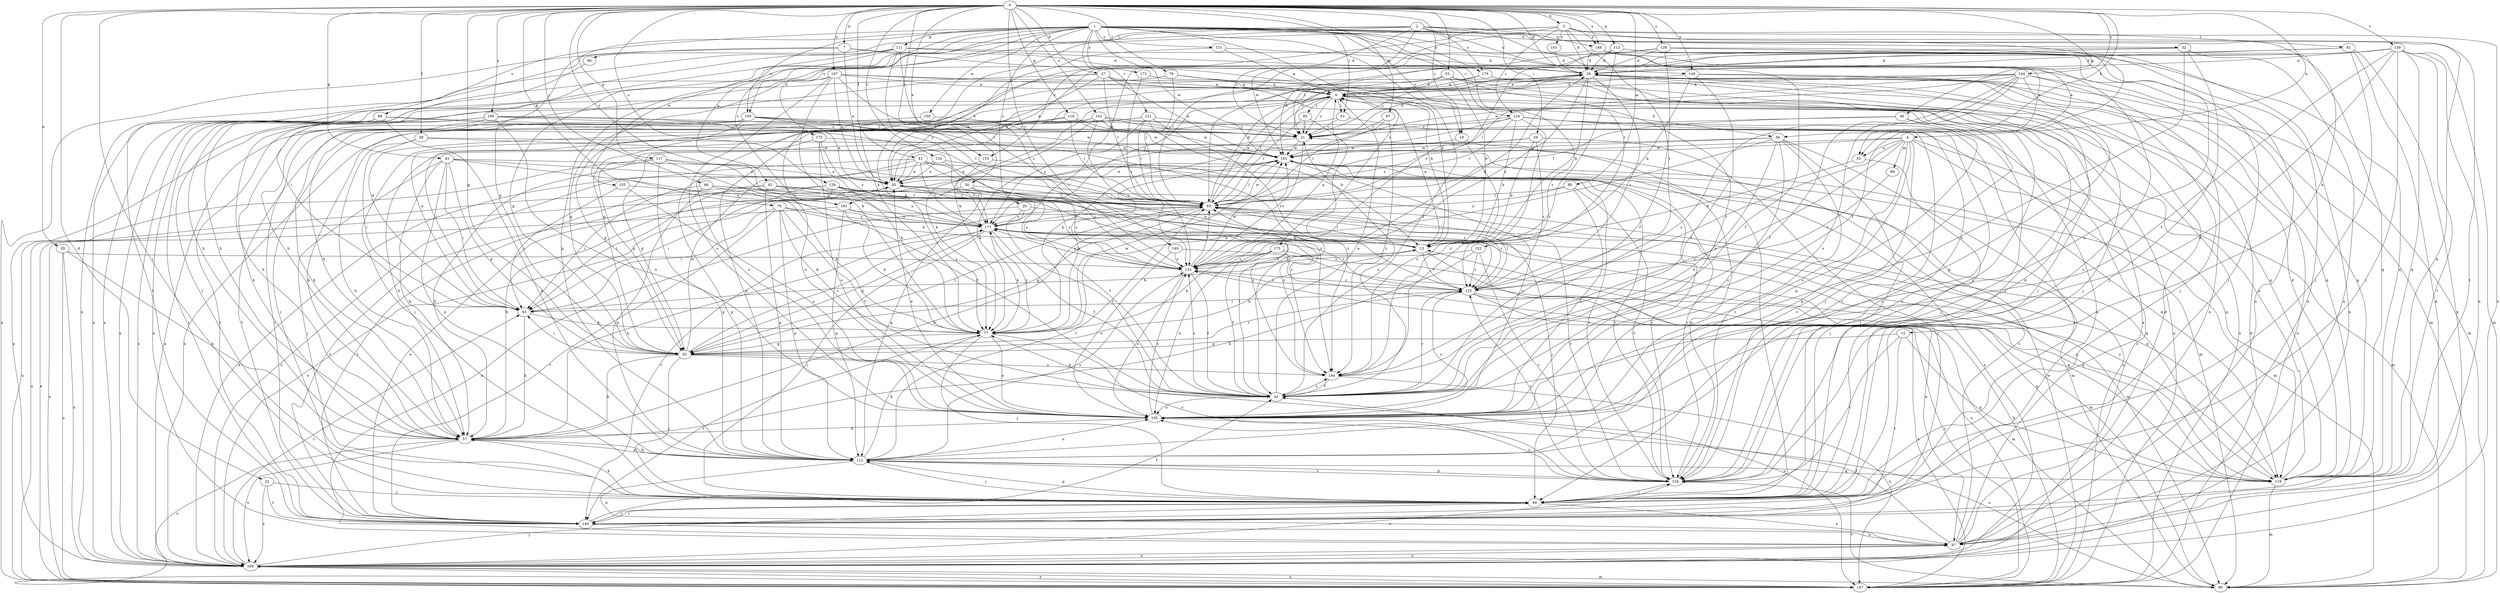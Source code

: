 strict digraph  {
0;
1;
2;
3;
4;
6;
7;
12;
13;
19;
20;
21;
22;
27;
28;
29;
30;
32;
33;
35;
38;
41;
42;
43;
46;
50;
55;
56;
57;
59;
61;
63;
66;
69;
76;
77;
79;
80;
81;
82;
83;
85;
87;
89;
90;
92;
97;
98;
100;
101;
105;
111;
112;
113;
117;
118;
119;
121;
122;
124;
125;
128;
129;
131;
133;
134;
139;
140;
141;
144;
146;
147;
149;
153;
154;
155;
158;
161;
167;
168;
169;
172;
173;
175;
176;
177;
180;
183;
184;
0 -> 3  [label=a];
0 -> 4  [label=a];
0 -> 7  [label=b];
0 -> 19  [label=c];
0 -> 22  [label=d];
0 -> 27  [label=d];
0 -> 28  [label=d];
0 -> 29  [label=e];
0 -> 30  [label=e];
0 -> 38  [label=f];
0 -> 41  [label=f];
0 -> 43  [label=g];
0 -> 46  [label=g];
0 -> 50  [label=g];
0 -> 55  [label=h];
0 -> 56  [label=h];
0 -> 59  [label=i];
0 -> 61  [label=i];
0 -> 66  [label=j];
0 -> 69  [label=j];
0 -> 76  [label=k];
0 -> 79  [label=l];
0 -> 85  [label=m];
0 -> 87  [label=m];
0 -> 113  [label=q];
0 -> 117  [label=q];
0 -> 118  [label=q];
0 -> 128  [label=s];
0 -> 129  [label=s];
0 -> 134  [label=t];
0 -> 139  [label=t];
0 -> 141  [label=u];
0 -> 144  [label=u];
0 -> 146  [label=u];
0 -> 149  [label=v];
0 -> 153  [label=v];
0 -> 167  [label=x];
0 -> 168  [label=x];
0 -> 180  [label=z];
0 -> 183  [label=z];
1 -> 12  [label=b];
1 -> 19  [label=c];
1 -> 20  [label=c];
1 -> 32  [label=e];
1 -> 33  [label=e];
1 -> 42  [label=f];
1 -> 50  [label=g];
1 -> 92  [label=n];
1 -> 98  [label=o];
1 -> 100  [label=o];
1 -> 111  [label=p];
1 -> 119  [label=q];
1 -> 121  [label=r];
1 -> 122  [label=r];
1 -> 124  [label=r];
1 -> 131  [label=s];
1 -> 140  [label=t];
1 -> 155  [label=w];
1 -> 158  [label=w];
1 -> 161  [label=w];
1 -> 172  [label=y];
1 -> 173  [label=y];
1 -> 175  [label=y];
1 -> 176  [label=y];
1 -> 183  [label=z];
2 -> 21  [label=c];
2 -> 33  [label=e];
2 -> 80  [label=l];
2 -> 81  [label=l];
2 -> 100  [label=o];
2 -> 112  [label=p];
2 -> 146  [label=u];
2 -> 168  [label=x];
2 -> 176  [label=y];
2 -> 177  [label=y];
3 -> 28  [label=d];
3 -> 42  [label=f];
3 -> 77  [label=k];
3 -> 101  [label=o];
3 -> 124  [label=r];
3 -> 125  [label=r];
3 -> 153  [label=v];
3 -> 161  [label=w];
3 -> 168  [label=x];
3 -> 169  [label=x];
4 -> 33  [label=e];
4 -> 89  [label=m];
4 -> 90  [label=m];
4 -> 105  [label=o];
4 -> 112  [label=p];
4 -> 119  [label=q];
4 -> 125  [label=r];
4 -> 154  [label=v];
4 -> 161  [label=w];
4 -> 183  [label=z];
4 -> 184  [label=z];
6 -> 21  [label=c];
6 -> 56  [label=h];
6 -> 57  [label=h];
6 -> 61  [label=i];
6 -> 69  [label=j];
6 -> 82  [label=l];
6 -> 83  [label=l];
6 -> 169  [label=x];
7 -> 13  [label=b];
7 -> 28  [label=d];
7 -> 35  [label=e];
7 -> 140  [label=t];
7 -> 147  [label=u];
12 -> 50  [label=g];
12 -> 119  [label=q];
12 -> 140  [label=t];
12 -> 154  [label=v];
13 -> 6  [label=a];
13 -> 35  [label=e];
13 -> 83  [label=l];
13 -> 97  [label=n];
13 -> 125  [label=r];
13 -> 133  [label=s];
19 -> 69  [label=j];
19 -> 161  [label=w];
19 -> 184  [label=z];
20 -> 42  [label=f];
20 -> 69  [label=j];
20 -> 97  [label=n];
20 -> 177  [label=y];
21 -> 28  [label=d];
21 -> 77  [label=k];
21 -> 133  [label=s];
21 -> 161  [label=w];
22 -> 69  [label=j];
22 -> 140  [label=t];
22 -> 169  [label=x];
27 -> 6  [label=a];
27 -> 35  [label=e];
27 -> 50  [label=g];
27 -> 83  [label=l];
27 -> 125  [label=r];
27 -> 161  [label=w];
27 -> 169  [label=x];
28 -> 6  [label=a];
28 -> 13  [label=b];
28 -> 21  [label=c];
28 -> 69  [label=j];
28 -> 77  [label=k];
28 -> 90  [label=m];
28 -> 119  [label=q];
28 -> 125  [label=r];
28 -> 133  [label=s];
29 -> 57  [label=h];
29 -> 133  [label=s];
29 -> 147  [label=u];
29 -> 169  [label=x];
30 -> 83  [label=l];
30 -> 112  [label=p];
30 -> 133  [label=s];
30 -> 169  [label=x];
32 -> 28  [label=d];
32 -> 69  [label=j];
32 -> 77  [label=k];
32 -> 97  [label=n];
32 -> 105  [label=o];
32 -> 119  [label=q];
33 -> 13  [label=b];
33 -> 69  [label=j];
35 -> 83  [label=l];
35 -> 133  [label=s];
35 -> 147  [label=u];
35 -> 184  [label=z];
38 -> 57  [label=h];
38 -> 63  [label=i];
38 -> 119  [label=q];
38 -> 161  [label=w];
41 -> 35  [label=e];
41 -> 83  [label=l];
41 -> 112  [label=p];
41 -> 154  [label=v];
41 -> 169  [label=x];
41 -> 177  [label=y];
41 -> 184  [label=z];
42 -> 6  [label=a];
42 -> 21  [label=c];
42 -> 77  [label=k];
42 -> 83  [label=l];
42 -> 105  [label=o];
42 -> 125  [label=r];
42 -> 133  [label=s];
42 -> 184  [label=z];
43 -> 35  [label=e];
43 -> 50  [label=g];
43 -> 57  [label=h];
43 -> 63  [label=i];
43 -> 69  [label=j];
43 -> 112  [label=p];
43 -> 154  [label=v];
43 -> 177  [label=y];
46 -> 21  [label=c];
46 -> 69  [label=j];
46 -> 83  [label=l];
46 -> 112  [label=p];
50 -> 13  [label=b];
50 -> 57  [label=h];
50 -> 63  [label=i];
50 -> 69  [label=j];
50 -> 83  [label=l];
50 -> 125  [label=r];
50 -> 147  [label=u];
50 -> 161  [label=w];
50 -> 177  [label=y];
50 -> 184  [label=z];
55 -> 6  [label=a];
55 -> 13  [label=b];
55 -> 21  [label=c];
55 -> 35  [label=e];
55 -> 69  [label=j];
55 -> 105  [label=o];
55 -> 147  [label=u];
56 -> 42  [label=f];
56 -> 50  [label=g];
56 -> 69  [label=j];
56 -> 77  [label=k];
56 -> 105  [label=o];
56 -> 147  [label=u];
56 -> 154  [label=v];
56 -> 161  [label=w];
57 -> 112  [label=p];
57 -> 147  [label=u];
57 -> 169  [label=x];
59 -> 13  [label=b];
59 -> 57  [label=h];
59 -> 125  [label=r];
59 -> 140  [label=t];
59 -> 161  [label=w];
61 -> 21  [label=c];
61 -> 63  [label=i];
61 -> 154  [label=v];
63 -> 6  [label=a];
63 -> 13  [label=b];
63 -> 28  [label=d];
63 -> 57  [label=h];
63 -> 77  [label=k];
66 -> 63  [label=i];
66 -> 77  [label=k];
66 -> 83  [label=l];
66 -> 112  [label=p];
66 -> 184  [label=z];
69 -> 57  [label=h];
69 -> 97  [label=n];
69 -> 112  [label=p];
69 -> 140  [label=t];
76 -> 13  [label=b];
76 -> 42  [label=f];
76 -> 63  [label=i];
76 -> 77  [label=k];
76 -> 112  [label=p];
76 -> 140  [label=t];
76 -> 177  [label=y];
77 -> 50  [label=g];
77 -> 69  [label=j];
77 -> 105  [label=o];
77 -> 140  [label=t];
77 -> 154  [label=v];
77 -> 161  [label=w];
77 -> 177  [label=y];
79 -> 6  [label=a];
79 -> 13  [label=b];
79 -> 69  [label=j];
79 -> 83  [label=l];
80 -> 57  [label=h];
81 -> 28  [label=d];
81 -> 69  [label=j];
81 -> 83  [label=l];
81 -> 97  [label=n];
81 -> 169  [label=x];
82 -> 21  [label=c];
82 -> 42  [label=f];
82 -> 83  [label=l];
83 -> 6  [label=a];
83 -> 28  [label=d];
83 -> 50  [label=g];
83 -> 57  [label=h];
83 -> 119  [label=q];
83 -> 125  [label=r];
83 -> 140  [label=t];
83 -> 154  [label=v];
83 -> 161  [label=w];
83 -> 177  [label=y];
85 -> 83  [label=l];
85 -> 105  [label=o];
85 -> 154  [label=v];
85 -> 177  [label=y];
87 -> 21  [label=c];
87 -> 83  [label=l];
87 -> 184  [label=z];
89 -> 125  [label=r];
90 -> 105  [label=o];
90 -> 154  [label=v];
92 -> 42  [label=f];
92 -> 63  [label=i];
92 -> 83  [label=l];
92 -> 112  [label=p];
92 -> 125  [label=r];
92 -> 140  [label=t];
97 -> 6  [label=a];
97 -> 21  [label=c];
97 -> 28  [label=d];
97 -> 42  [label=f];
97 -> 169  [label=x];
98 -> 21  [label=c];
98 -> 97  [label=n];
98 -> 112  [label=p];
98 -> 140  [label=t];
98 -> 169  [label=x];
98 -> 184  [label=z];
100 -> 21  [label=c];
100 -> 35  [label=e];
100 -> 50  [label=g];
100 -> 57  [label=h];
100 -> 140  [label=t];
100 -> 154  [label=v];
100 -> 169  [label=x];
100 -> 184  [label=z];
101 -> 28  [label=d];
105 -> 35  [label=e];
105 -> 57  [label=h];
105 -> 133  [label=s];
111 -> 28  [label=d];
111 -> 50  [label=g];
111 -> 57  [label=h];
111 -> 63  [label=i];
111 -> 90  [label=m];
111 -> 133  [label=s];
111 -> 169  [label=x];
111 -> 177  [label=y];
112 -> 57  [label=h];
112 -> 69  [label=j];
112 -> 77  [label=k];
112 -> 83  [label=l];
112 -> 97  [label=n];
112 -> 105  [label=o];
112 -> 119  [label=q];
112 -> 133  [label=s];
112 -> 154  [label=v];
113 -> 28  [label=d];
113 -> 69  [label=j];
113 -> 119  [label=q];
113 -> 133  [label=s];
113 -> 184  [label=z];
117 -> 35  [label=e];
117 -> 42  [label=f];
117 -> 57  [label=h];
117 -> 112  [label=p];
117 -> 147  [label=u];
117 -> 177  [label=y];
118 -> 21  [label=c];
118 -> 69  [label=j];
118 -> 83  [label=l];
118 -> 105  [label=o];
118 -> 161  [label=w];
119 -> 6  [label=a];
119 -> 28  [label=d];
119 -> 90  [label=m];
119 -> 177  [label=y];
121 -> 13  [label=b];
121 -> 21  [label=c];
121 -> 69  [label=j];
121 -> 83  [label=l];
121 -> 125  [label=r];
121 -> 169  [label=x];
121 -> 177  [label=y];
122 -> 57  [label=h];
122 -> 125  [label=r];
122 -> 133  [label=s];
122 -> 154  [label=v];
124 -> 13  [label=b];
124 -> 21  [label=c];
124 -> 77  [label=k];
124 -> 83  [label=l];
124 -> 112  [label=p];
124 -> 140  [label=t];
124 -> 154  [label=v];
124 -> 169  [label=x];
124 -> 184  [label=z];
125 -> 63  [label=i];
125 -> 83  [label=l];
125 -> 90  [label=m];
125 -> 105  [label=o];
125 -> 119  [label=q];
125 -> 133  [label=s];
125 -> 147  [label=u];
128 -> 21  [label=c];
128 -> 28  [label=d];
128 -> 42  [label=f];
128 -> 97  [label=n];
128 -> 105  [label=o];
128 -> 161  [label=w];
128 -> 169  [label=x];
129 -> 57  [label=h];
129 -> 63  [label=i];
129 -> 83  [label=l];
129 -> 119  [label=q];
129 -> 133  [label=s];
129 -> 140  [label=t];
129 -> 177  [label=y];
131 -> 6  [label=a];
131 -> 28  [label=d];
131 -> 35  [label=e];
133 -> 6  [label=a];
133 -> 28  [label=d];
133 -> 42  [label=f];
133 -> 83  [label=l];
133 -> 105  [label=o];
133 -> 125  [label=r];
133 -> 161  [label=w];
133 -> 177  [label=y];
134 -> 35  [label=e];
134 -> 90  [label=m];
134 -> 133  [label=s];
134 -> 169  [label=x];
139 -> 28  [label=d];
139 -> 35  [label=e];
139 -> 42  [label=f];
139 -> 57  [label=h];
139 -> 69  [label=j];
139 -> 90  [label=m];
139 -> 97  [label=n];
139 -> 105  [label=o];
139 -> 119  [label=q];
139 -> 140  [label=t];
140 -> 6  [label=a];
140 -> 35  [label=e];
140 -> 42  [label=f];
140 -> 69  [label=j];
140 -> 97  [label=n];
141 -> 21  [label=c];
141 -> 57  [label=h];
141 -> 77  [label=k];
141 -> 90  [label=m];
141 -> 105  [label=o];
141 -> 133  [label=s];
141 -> 161  [label=w];
144 -> 6  [label=a];
144 -> 42  [label=f];
144 -> 57  [label=h];
144 -> 83  [label=l];
144 -> 97  [label=n];
144 -> 105  [label=o];
144 -> 112  [label=p];
144 -> 147  [label=u];
144 -> 161  [label=w];
144 -> 184  [label=z];
146 -> 6  [label=a];
146 -> 13  [label=b];
146 -> 42  [label=f];
146 -> 69  [label=j];
146 -> 119  [label=q];
147 -> 13  [label=b];
147 -> 28  [label=d];
147 -> 35  [label=e];
147 -> 133  [label=s];
147 -> 161  [label=w];
147 -> 169  [label=x];
149 -> 105  [label=o];
149 -> 119  [label=q];
149 -> 133  [label=s];
153 -> 35  [label=e];
153 -> 154  [label=v];
153 -> 177  [label=y];
154 -> 28  [label=d];
154 -> 69  [label=j];
154 -> 105  [label=o];
154 -> 112  [label=p];
154 -> 125  [label=r];
154 -> 161  [label=w];
155 -> 63  [label=i];
155 -> 83  [label=l];
155 -> 105  [label=o];
158 -> 21  [label=c];
158 -> 140  [label=t];
161 -> 35  [label=e];
161 -> 77  [label=k];
161 -> 83  [label=l];
161 -> 90  [label=m];
161 -> 105  [label=o];
161 -> 154  [label=v];
161 -> 169  [label=x];
167 -> 6  [label=a];
167 -> 35  [label=e];
167 -> 50  [label=g];
167 -> 77  [label=k];
167 -> 83  [label=l];
167 -> 105  [label=o];
167 -> 119  [label=q];
167 -> 154  [label=v];
167 -> 169  [label=x];
168 -> 28  [label=d];
168 -> 42  [label=f];
168 -> 83  [label=l];
168 -> 97  [label=n];
168 -> 154  [label=v];
169 -> 63  [label=i];
169 -> 69  [label=j];
169 -> 90  [label=m];
169 -> 97  [label=n];
169 -> 147  [label=u];
169 -> 154  [label=v];
172 -> 6  [label=a];
172 -> 133  [label=s];
173 -> 42  [label=f];
173 -> 77  [label=k];
173 -> 105  [label=o];
173 -> 119  [label=q];
173 -> 133  [label=s];
173 -> 147  [label=u];
175 -> 50  [label=g];
175 -> 77  [label=k];
175 -> 105  [label=o];
175 -> 161  [label=w];
175 -> 177  [label=y];
176 -> 6  [label=a];
176 -> 69  [label=j];
176 -> 147  [label=u];
176 -> 177  [label=y];
177 -> 13  [label=b];
177 -> 42  [label=f];
177 -> 50  [label=g];
177 -> 57  [label=h];
177 -> 69  [label=j];
177 -> 77  [label=k];
177 -> 90  [label=m];
177 -> 119  [label=q];
177 -> 125  [label=r];
180 -> 21  [label=c];
180 -> 57  [label=h];
180 -> 83  [label=l];
180 -> 105  [label=o];
180 -> 140  [label=t];
180 -> 161  [label=w];
180 -> 169  [label=x];
183 -> 77  [label=k];
183 -> 90  [label=m];
183 -> 112  [label=p];
183 -> 147  [label=u];
183 -> 177  [label=y];
184 -> 42  [label=f];
184 -> 147  [label=u];
}

